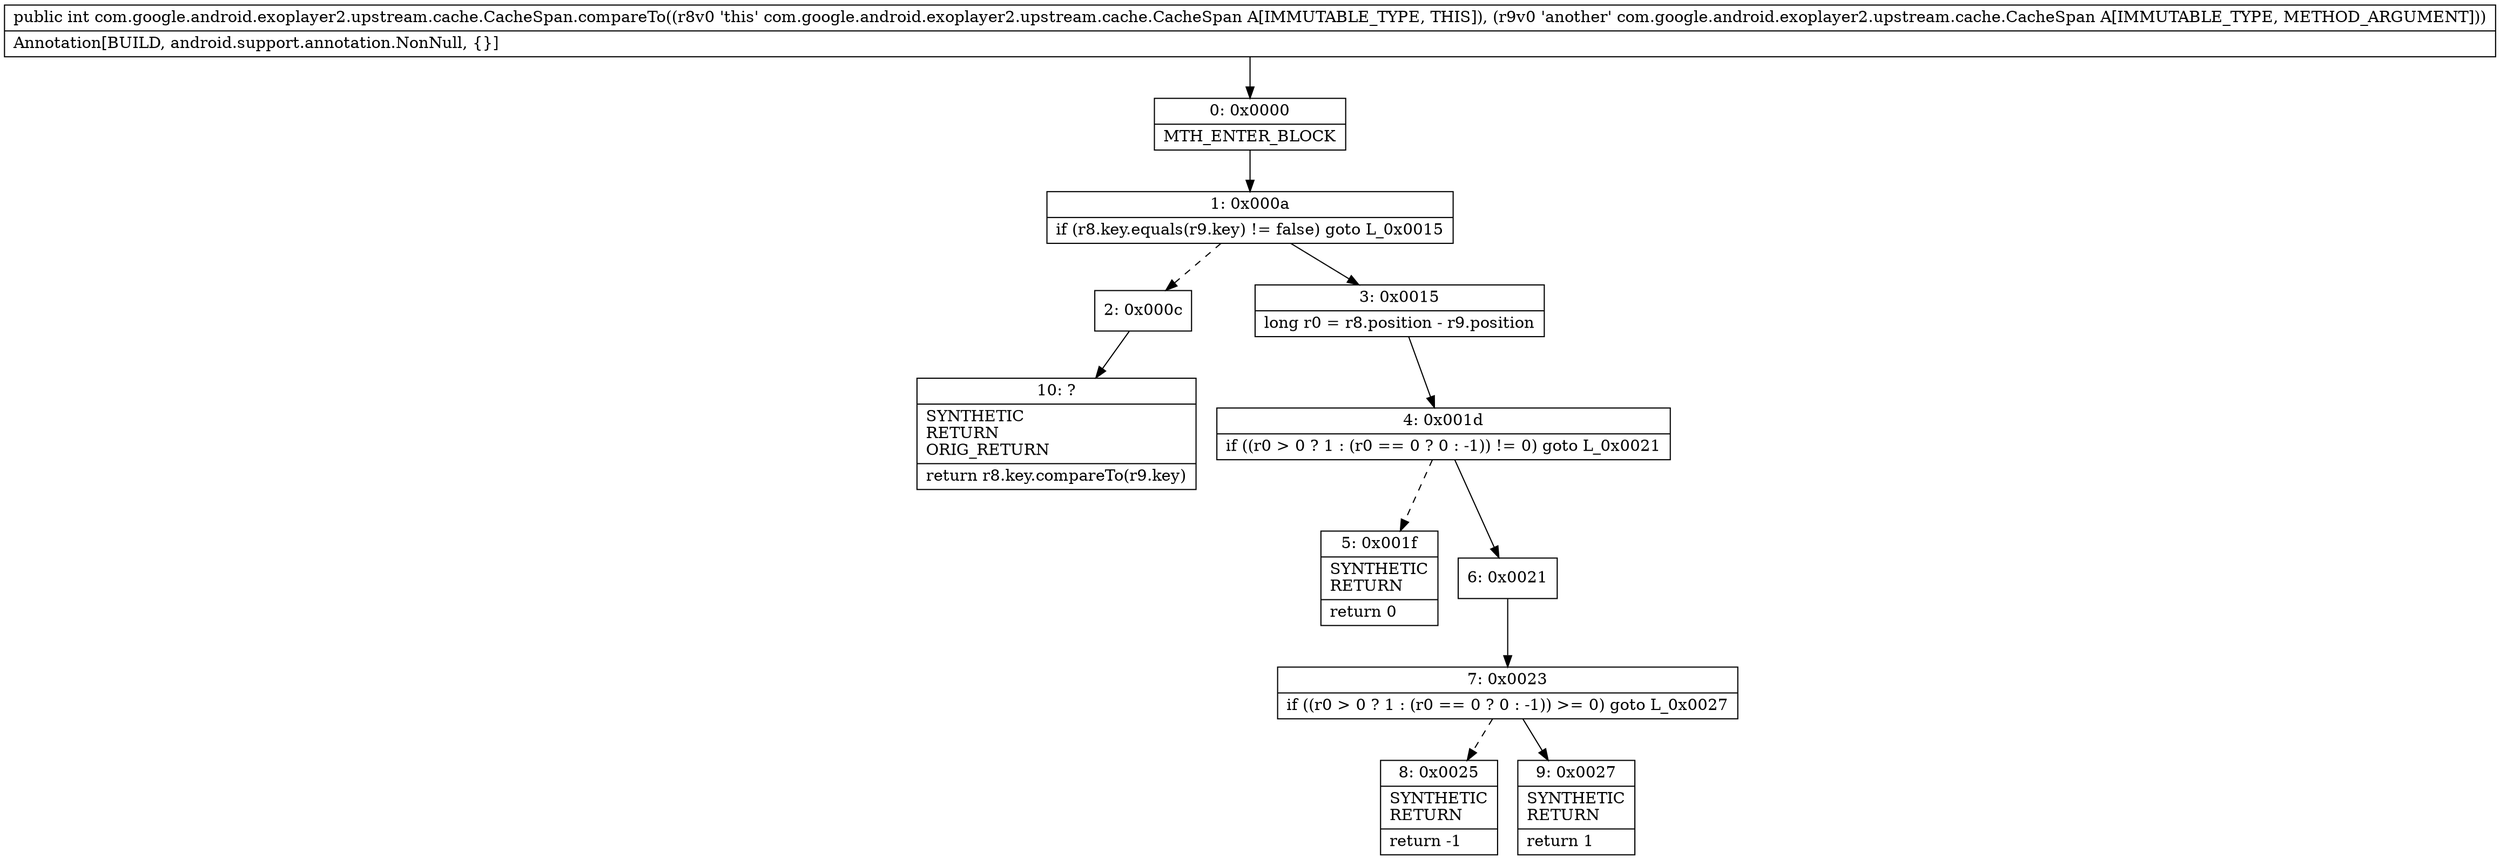 digraph "CFG forcom.google.android.exoplayer2.upstream.cache.CacheSpan.compareTo(Lcom\/google\/android\/exoplayer2\/upstream\/cache\/CacheSpan;)I" {
Node_0 [shape=record,label="{0\:\ 0x0000|MTH_ENTER_BLOCK\l}"];
Node_1 [shape=record,label="{1\:\ 0x000a|if (r8.key.equals(r9.key) != false) goto L_0x0015\l}"];
Node_2 [shape=record,label="{2\:\ 0x000c}"];
Node_3 [shape=record,label="{3\:\ 0x0015|long r0 = r8.position \- r9.position\l}"];
Node_4 [shape=record,label="{4\:\ 0x001d|if ((r0 \> 0 ? 1 : (r0 == 0 ? 0 : \-1)) != 0) goto L_0x0021\l}"];
Node_5 [shape=record,label="{5\:\ 0x001f|SYNTHETIC\lRETURN\l|return 0\l}"];
Node_6 [shape=record,label="{6\:\ 0x0021}"];
Node_7 [shape=record,label="{7\:\ 0x0023|if ((r0 \> 0 ? 1 : (r0 == 0 ? 0 : \-1)) \>= 0) goto L_0x0027\l}"];
Node_8 [shape=record,label="{8\:\ 0x0025|SYNTHETIC\lRETURN\l|return \-1\l}"];
Node_9 [shape=record,label="{9\:\ 0x0027|SYNTHETIC\lRETURN\l|return 1\l}"];
Node_10 [shape=record,label="{10\:\ ?|SYNTHETIC\lRETURN\lORIG_RETURN\l|return r8.key.compareTo(r9.key)\l}"];
MethodNode[shape=record,label="{public int com.google.android.exoplayer2.upstream.cache.CacheSpan.compareTo((r8v0 'this' com.google.android.exoplayer2.upstream.cache.CacheSpan A[IMMUTABLE_TYPE, THIS]), (r9v0 'another' com.google.android.exoplayer2.upstream.cache.CacheSpan A[IMMUTABLE_TYPE, METHOD_ARGUMENT]))  | Annotation[BUILD, android.support.annotation.NonNull, \{\}]\l}"];
MethodNode -> Node_0;
Node_0 -> Node_1;
Node_1 -> Node_2[style=dashed];
Node_1 -> Node_3;
Node_2 -> Node_10;
Node_3 -> Node_4;
Node_4 -> Node_5[style=dashed];
Node_4 -> Node_6;
Node_6 -> Node_7;
Node_7 -> Node_8[style=dashed];
Node_7 -> Node_9;
}

